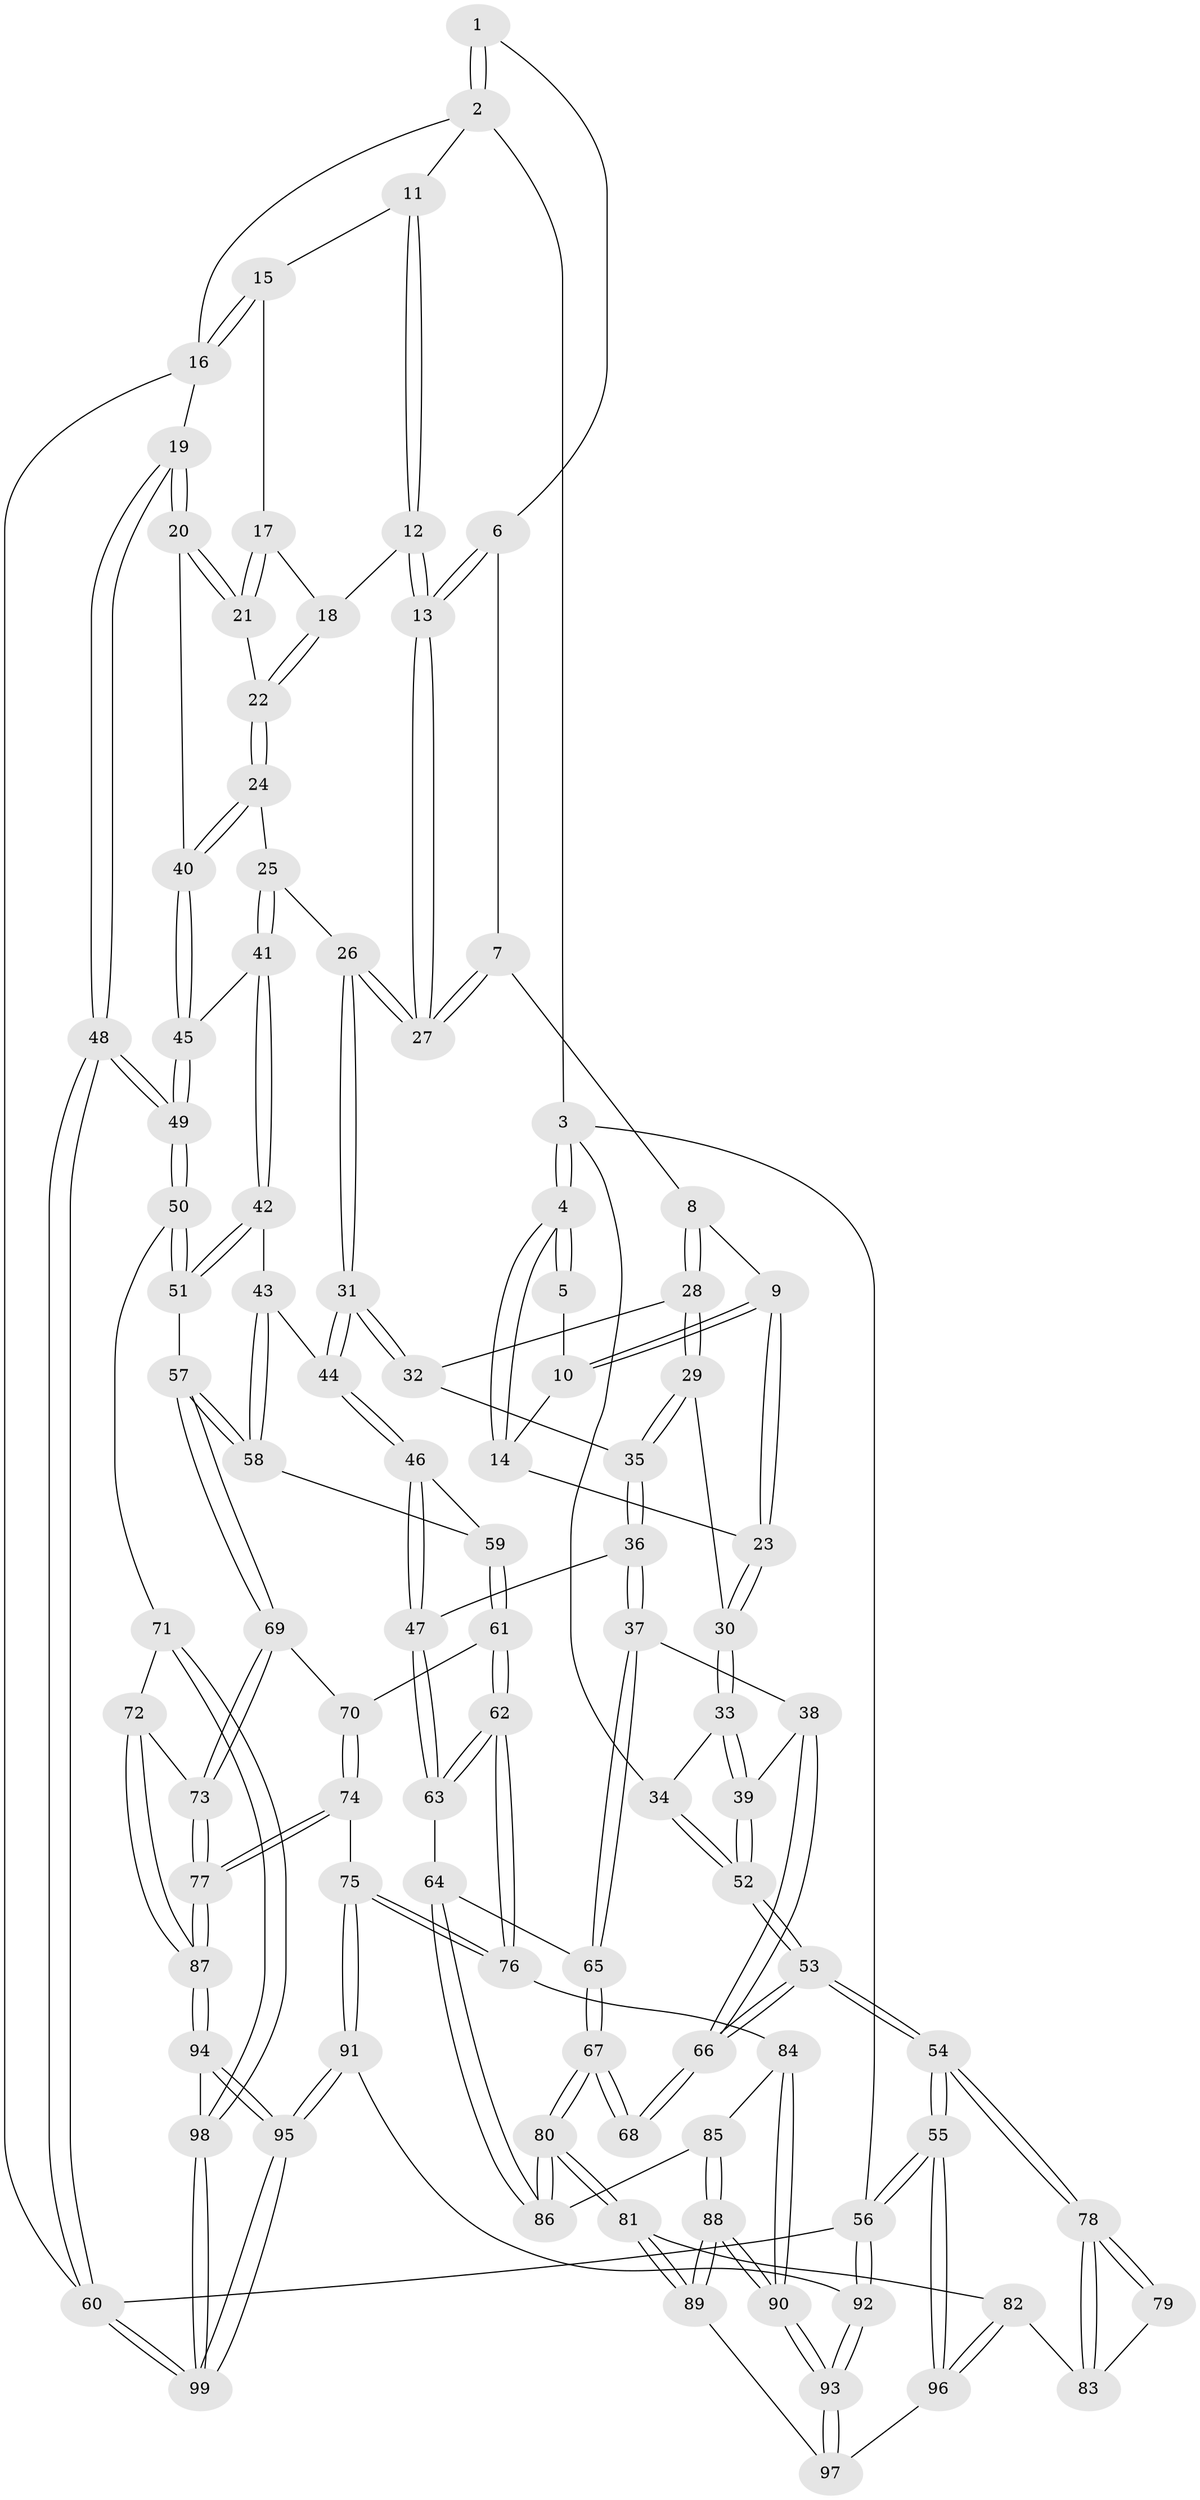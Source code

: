 // Generated by graph-tools (version 1.1) at 2025/03/03/09/25 03:03:26]
// undirected, 99 vertices, 244 edges
graph export_dot {
graph [start="1"]
  node [color=gray90,style=filled];
  1 [pos="+0.46175706631064917+0"];
  2 [pos="+0.7273177626050031+0"];
  3 [pos="+0+0"];
  4 [pos="+0+0"];
  5 [pos="+0.37020086591373425+0"];
  6 [pos="+0.4586630450221571+0.015124157039766153"];
  7 [pos="+0.43898178883581196+0.1426796354791947"];
  8 [pos="+0.36440361067478694+0.15393165440250062"];
  9 [pos="+0.3472963026035299+0.14864969846427836"];
  10 [pos="+0.32309894277278206+0.07711495104674886"];
  11 [pos="+0.7315533081851747+0"];
  12 [pos="+0.6523270128072284+0.11431594140106734"];
  13 [pos="+0.6150489579932555+0.1598942565111312"];
  14 [pos="+0.13159385632503828+0.07775082589332359"];
  15 [pos="+0.8653713028386638+0.07212129686154707"];
  16 [pos="+1+0.13067852327780322"];
  17 [pos="+0.8636412533376688+0.1257463489673111"];
  18 [pos="+0.7409111718453455+0.17519312318031616"];
  19 [pos="+1+0.3275774070915291"];
  20 [pos="+1+0.31270458856281125"];
  21 [pos="+0.8768346758506779+0.1818684089511269"];
  22 [pos="+0.7893287948413903+0.28185758119589704"];
  23 [pos="+0.22662419284770988+0.19451619703526063"];
  24 [pos="+0.7772236169283571+0.320171227542933"];
  25 [pos="+0.7489315877216378+0.35147061279563935"];
  26 [pos="+0.5600028231016979+0.27381273251359045"];
  27 [pos="+0.5587270974931803+0.24824683490011867"];
  28 [pos="+0.3609931949490899+0.2890684643450079"];
  29 [pos="+0.2535929113957504+0.2820360351262964"];
  30 [pos="+0.22541696401510083+0.25334735018479"];
  31 [pos="+0.48722356331691397+0.36059433271686014"];
  32 [pos="+0.37413106275455804+0.2986003134742583"];
  33 [pos="+0.12402285113069919+0.31176188487452644"];
  34 [pos="+0+0.1427880082463616"];
  35 [pos="+0.2641515657266354+0.4121210453732159"];
  36 [pos="+0.26241048128126526+0.48902815471006633"];
  37 [pos="+0.1810487055627709+0.5066006899201647"];
  38 [pos="+0.17325148419456715+0.5056788102706592"];
  39 [pos="+0.15523428478355727+0.49236213942103624"];
  40 [pos="+1+0.3209815812630935"];
  41 [pos="+0.7660695016678731+0.4337973555600214"];
  42 [pos="+0.7594809343213087+0.4409376492616305"];
  43 [pos="+0.7121127774356925+0.4878661842090186"];
  44 [pos="+0.47020010300943565+0.43472626991195773"];
  45 [pos="+0.7892230973261061+0.4456350566642785"];
  46 [pos="+0.4537118464997762+0.4645264768841101"];
  47 [pos="+0.3148000482960079+0.5019178985799905"];
  48 [pos="+1+0.6628865776304426"];
  49 [pos="+1+0.6680176120931056"];
  50 [pos="+1+0.6723987478222205"];
  51 [pos="+0.7909596346013212+0.6350462671311263"];
  52 [pos="+0+0.43333648200594227"];
  53 [pos="+0+0.6324332137119562"];
  54 [pos="+0+0.7076292910045776"];
  55 [pos="+0+1"];
  56 [pos="+0+1"];
  57 [pos="+0.6866187038515804+0.6291503869835907"];
  58 [pos="+0.6798726456125177+0.5757945244208064"];
  59 [pos="+0.48246036482203125+0.5194857481022961"];
  60 [pos="+1+1"];
  61 [pos="+0.49868021413220076+0.6377115861810142"];
  62 [pos="+0.4308061267833395+0.7135270508111932"];
  63 [pos="+0.34113519308052453+0.6990107263041869"];
  64 [pos="+0.33915232588916405+0.7004541905599995"];
  65 [pos="+0.22792016804301513+0.719472458621491"];
  66 [pos="+0.09900216112648684+0.6185687408752617"];
  67 [pos="+0.18816238910900682+0.7588369249220679"];
  68 [pos="+0.10354101673102474+0.7117534961122345"];
  69 [pos="+0.6701325565374429+0.658222310426844"];
  70 [pos="+0.5854906686521638+0.6756215725769721"];
  71 [pos="+0.8851493898971727+0.7930065963527092"];
  72 [pos="+0.7255897914922776+0.7506233446532572"];
  73 [pos="+0.6986557510430019+0.7389660996733146"];
  74 [pos="+0.5558723211917015+0.8281429798733104"];
  75 [pos="+0.5395098862173112+0.8322192656245573"];
  76 [pos="+0.4656111224502952+0.7999848966969569"];
  77 [pos="+0.6237598169992845+0.84465954278013"];
  78 [pos="+0+0.7197086680808142"];
  79 [pos="+0.10133167142467973+0.7126941949279998"];
  80 [pos="+0.18827931580267965+0.7630946552256347"];
  81 [pos="+0.18693195544895927+0.7982996478859624"];
  82 [pos="+0.07662563464669164+0.862478713435701"];
  83 [pos="+0.043372018790026626+0.8171943943027822"];
  84 [pos="+0.4149330513793401+0.843000805872206"];
  85 [pos="+0.3290334785092536+0.8095267587196291"];
  86 [pos="+0.32877920363003954+0.8035195862551188"];
  87 [pos="+0.7244887850256653+0.9736704834843558"];
  88 [pos="+0.2625548836219084+0.8925206868299227"];
  89 [pos="+0.22727635066223234+0.8602646388586036"];
  90 [pos="+0.3303444784189906+1"];
  91 [pos="+0.4333945192053612+1"];
  92 [pos="+0.35179884581801185+1"];
  93 [pos="+0.3356562779543535+1"];
  94 [pos="+0.735911958578805+0.9904319289141951"];
  95 [pos="+0.7095270500883997+1"];
  96 [pos="+0.06661012234796493+0.9096042189486071"];
  97 [pos="+0.1223880045352529+0.9257351269723648"];
  98 [pos="+0.8523234285705167+0.8524233251833081"];
  99 [pos="+1+1"];
  1 -- 2;
  1 -- 2;
  1 -- 6;
  2 -- 3;
  2 -- 11;
  2 -- 16;
  3 -- 4;
  3 -- 4;
  3 -- 34;
  3 -- 56;
  4 -- 5;
  4 -- 5;
  4 -- 14;
  4 -- 14;
  5 -- 10;
  6 -- 7;
  6 -- 13;
  6 -- 13;
  7 -- 8;
  7 -- 27;
  7 -- 27;
  8 -- 9;
  8 -- 28;
  8 -- 28;
  9 -- 10;
  9 -- 10;
  9 -- 23;
  9 -- 23;
  10 -- 14;
  11 -- 12;
  11 -- 12;
  11 -- 15;
  12 -- 13;
  12 -- 13;
  12 -- 18;
  13 -- 27;
  13 -- 27;
  14 -- 23;
  15 -- 16;
  15 -- 16;
  15 -- 17;
  16 -- 19;
  16 -- 60;
  17 -- 18;
  17 -- 21;
  17 -- 21;
  18 -- 22;
  18 -- 22;
  19 -- 20;
  19 -- 20;
  19 -- 48;
  19 -- 48;
  20 -- 21;
  20 -- 21;
  20 -- 40;
  21 -- 22;
  22 -- 24;
  22 -- 24;
  23 -- 30;
  23 -- 30;
  24 -- 25;
  24 -- 40;
  24 -- 40;
  25 -- 26;
  25 -- 41;
  25 -- 41;
  26 -- 27;
  26 -- 27;
  26 -- 31;
  26 -- 31;
  28 -- 29;
  28 -- 29;
  28 -- 32;
  29 -- 30;
  29 -- 35;
  29 -- 35;
  30 -- 33;
  30 -- 33;
  31 -- 32;
  31 -- 32;
  31 -- 44;
  31 -- 44;
  32 -- 35;
  33 -- 34;
  33 -- 39;
  33 -- 39;
  34 -- 52;
  34 -- 52;
  35 -- 36;
  35 -- 36;
  36 -- 37;
  36 -- 37;
  36 -- 47;
  37 -- 38;
  37 -- 65;
  37 -- 65;
  38 -- 39;
  38 -- 66;
  38 -- 66;
  39 -- 52;
  39 -- 52;
  40 -- 45;
  40 -- 45;
  41 -- 42;
  41 -- 42;
  41 -- 45;
  42 -- 43;
  42 -- 51;
  42 -- 51;
  43 -- 44;
  43 -- 58;
  43 -- 58;
  44 -- 46;
  44 -- 46;
  45 -- 49;
  45 -- 49;
  46 -- 47;
  46 -- 47;
  46 -- 59;
  47 -- 63;
  47 -- 63;
  48 -- 49;
  48 -- 49;
  48 -- 60;
  48 -- 60;
  49 -- 50;
  49 -- 50;
  50 -- 51;
  50 -- 51;
  50 -- 71;
  51 -- 57;
  52 -- 53;
  52 -- 53;
  53 -- 54;
  53 -- 54;
  53 -- 66;
  53 -- 66;
  54 -- 55;
  54 -- 55;
  54 -- 78;
  54 -- 78;
  55 -- 56;
  55 -- 56;
  55 -- 96;
  55 -- 96;
  56 -- 92;
  56 -- 92;
  56 -- 60;
  57 -- 58;
  57 -- 58;
  57 -- 69;
  57 -- 69;
  58 -- 59;
  59 -- 61;
  59 -- 61;
  60 -- 99;
  60 -- 99;
  61 -- 62;
  61 -- 62;
  61 -- 70;
  62 -- 63;
  62 -- 63;
  62 -- 76;
  62 -- 76;
  63 -- 64;
  64 -- 65;
  64 -- 86;
  64 -- 86;
  65 -- 67;
  65 -- 67;
  66 -- 68;
  66 -- 68;
  67 -- 68;
  67 -- 68;
  67 -- 80;
  67 -- 80;
  69 -- 70;
  69 -- 73;
  69 -- 73;
  70 -- 74;
  70 -- 74;
  71 -- 72;
  71 -- 98;
  71 -- 98;
  72 -- 73;
  72 -- 87;
  72 -- 87;
  73 -- 77;
  73 -- 77;
  74 -- 75;
  74 -- 77;
  74 -- 77;
  75 -- 76;
  75 -- 76;
  75 -- 91;
  75 -- 91;
  76 -- 84;
  77 -- 87;
  77 -- 87;
  78 -- 79;
  78 -- 79;
  78 -- 83;
  78 -- 83;
  79 -- 83;
  80 -- 81;
  80 -- 81;
  80 -- 86;
  80 -- 86;
  81 -- 82;
  81 -- 89;
  81 -- 89;
  82 -- 83;
  82 -- 96;
  82 -- 96;
  84 -- 85;
  84 -- 90;
  84 -- 90;
  85 -- 86;
  85 -- 88;
  85 -- 88;
  87 -- 94;
  87 -- 94;
  88 -- 89;
  88 -- 89;
  88 -- 90;
  88 -- 90;
  89 -- 97;
  90 -- 93;
  90 -- 93;
  91 -- 92;
  91 -- 95;
  91 -- 95;
  92 -- 93;
  92 -- 93;
  93 -- 97;
  93 -- 97;
  94 -- 95;
  94 -- 95;
  94 -- 98;
  95 -- 99;
  95 -- 99;
  96 -- 97;
  98 -- 99;
  98 -- 99;
}
